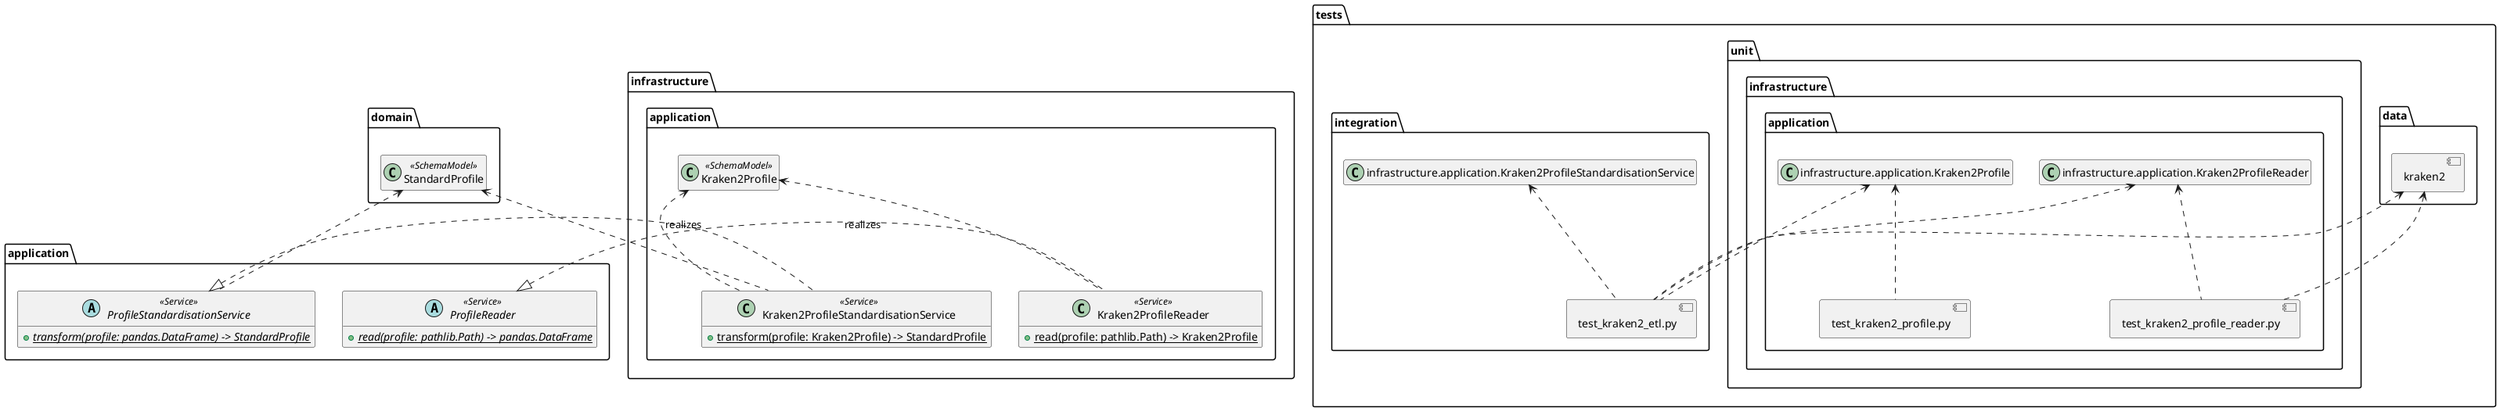 @startuml "taxpasta_profiler_support_overview"

allowmixing

set namespaceSeparator .

abstract class application.ProfileReader <<Service>> {
    + {static} {abstract} read(profile: pathlib.Path) -> pandas.DataFrame
}
class infrastructure.application.Kraken2ProfileReader <<Service>> {
    + {static} read(profile: pathlib.Path) -> Kraken2Profile
}
application.ProfileReader <|. infrastructure.application.Kraken2ProfileReader : realizes


abstract class application.ProfileStandardisationService <<Service>> {
    + {static} {abstract} transform(profile: pandas.DataFrame) -> StandardProfile
}
class infrastructure.application.Kraken2ProfileStandardisationService <<Service>> {
    + {static} transform(profile: Kraken2Profile) -> StandardProfile
}
application.ProfileStandardisationService <|. infrastructure.application.Kraken2ProfileStandardisationService : realizes

class domain.StandardProfile <<SchemaModel>>
class infrastructure.application.Kraken2Profile <<SchemaModel>>

infrastructure.application.Kraken2Profile <.. infrastructure.application.Kraken2ProfileReader
infrastructure.application.Kraken2Profile <.. infrastructure.application.Kraken2ProfileStandardisationService

domain.StandardProfile <.. application.ProfileStandardisationService
domain.StandardProfile <.. infrastructure.application.Kraken2ProfileStandardisationService

set namespaceSeparator /

folder "tests/data/" {
    component "kraken2"
}

folder "tests/unit/infrastructure/application/" {
    component "test_kraken2_profile.py"
    component "test_kraken2_profile_reader.py"

    infrastructure.application.Kraken2Profile <.. "test_kraken2_profile.py"
    infrastructure.application.Kraken2ProfileReader <.. "test_kraken2_profile_reader.py"
    "kraken2" <.. "test_kraken2_profile_reader.py"
}

folder "tests/integration/" {
    component "test_kraken2_etl.py"

    infrastructure.application.Kraken2Profile <.. "test_kraken2_etl.py"
    infrastructure.application.Kraken2ProfileReader <.. "test_kraken2_etl.py"
    infrastructure.application.Kraken2ProfileStandardisationService <.. "test_kraken2_etl.py"
    "kraken2" <.. "test_kraken2_etl.py"
}

hide empty members

@enduml
